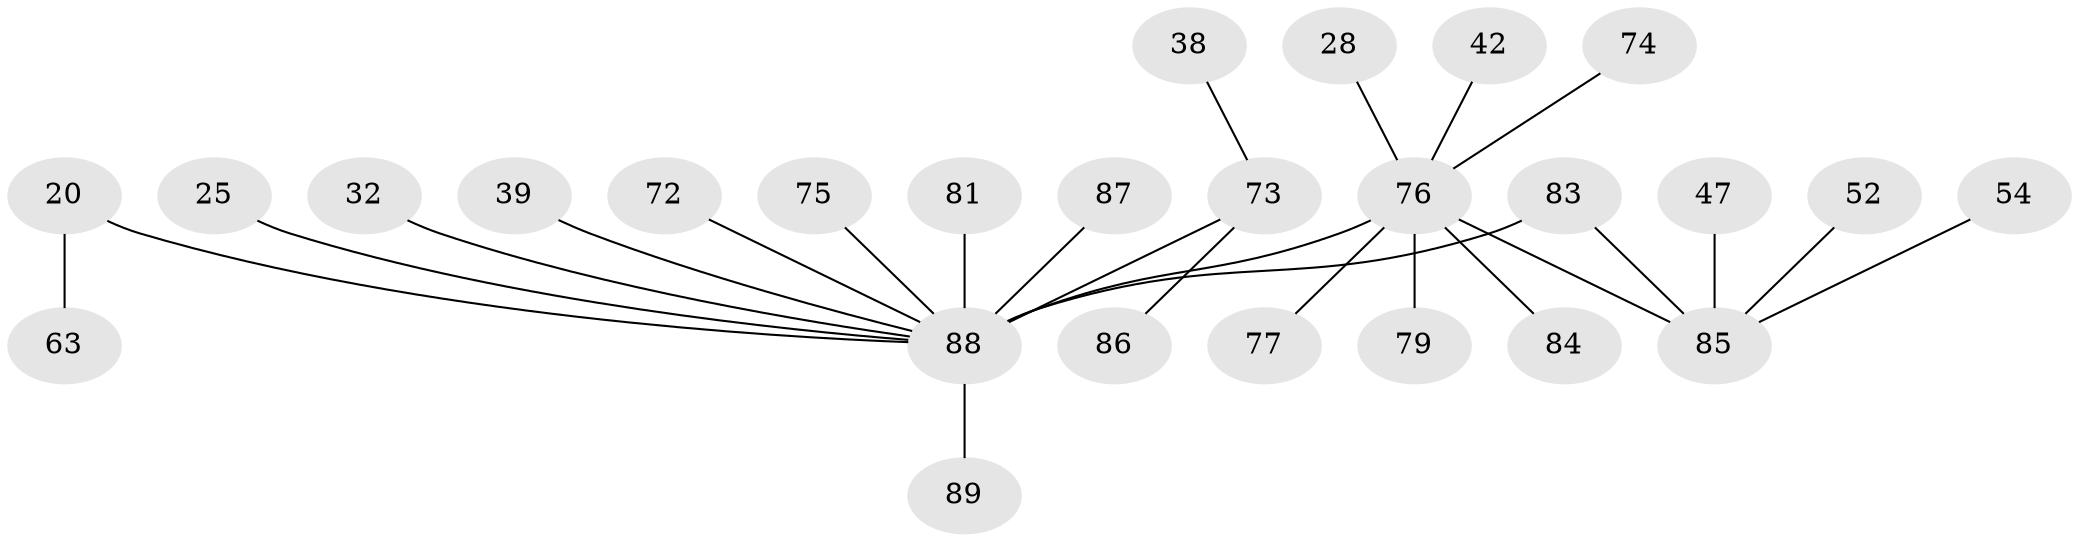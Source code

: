 // original degree distribution, {8: 0.0449438202247191, 7: 0.02247191011235955, 6: 0.056179775280898875, 11: 0.02247191011235955, 5: 0.0449438202247191, 4: 0.033707865168539325, 10: 0.011235955056179775, 3: 0.06741573033707865, 2: 0.2247191011235955, 1: 0.47191011235955055}
// Generated by graph-tools (version 1.1) at 2025/57/03/04/25 21:57:44]
// undirected, 26 vertices, 26 edges
graph export_dot {
graph [start="1"]
  node [color=gray90,style=filled];
  20 [super="+17"];
  25;
  28;
  32;
  38;
  39;
  42;
  47;
  52;
  54;
  63 [super="+44"];
  72;
  73 [super="+22+69+34+36"];
  74;
  75;
  76 [super="+43+68"];
  77;
  79 [super="+46"];
  81 [super="+65"];
  83;
  84;
  85 [super="+64+71+7+26+31+27"];
  86;
  87;
  88 [super="+29+35+80+19+78+82+45"];
  89 [super="+70"];
  20 -- 88 [weight=6];
  20 -- 63;
  25 -- 88;
  28 -- 76;
  32 -- 88;
  38 -- 73;
  39 -- 88;
  42 -- 76;
  47 -- 85;
  52 -- 85;
  54 -- 85;
  72 -- 88;
  73 -- 88 [weight=7];
  73 -- 86;
  74 -- 76;
  75 -- 88;
  76 -- 85 [weight=12];
  76 -- 88 [weight=10];
  76 -- 79;
  76 -- 77;
  76 -- 84;
  81 -- 88;
  83 -- 85;
  83 -- 88;
  87 -- 88;
  88 -- 89;
}
